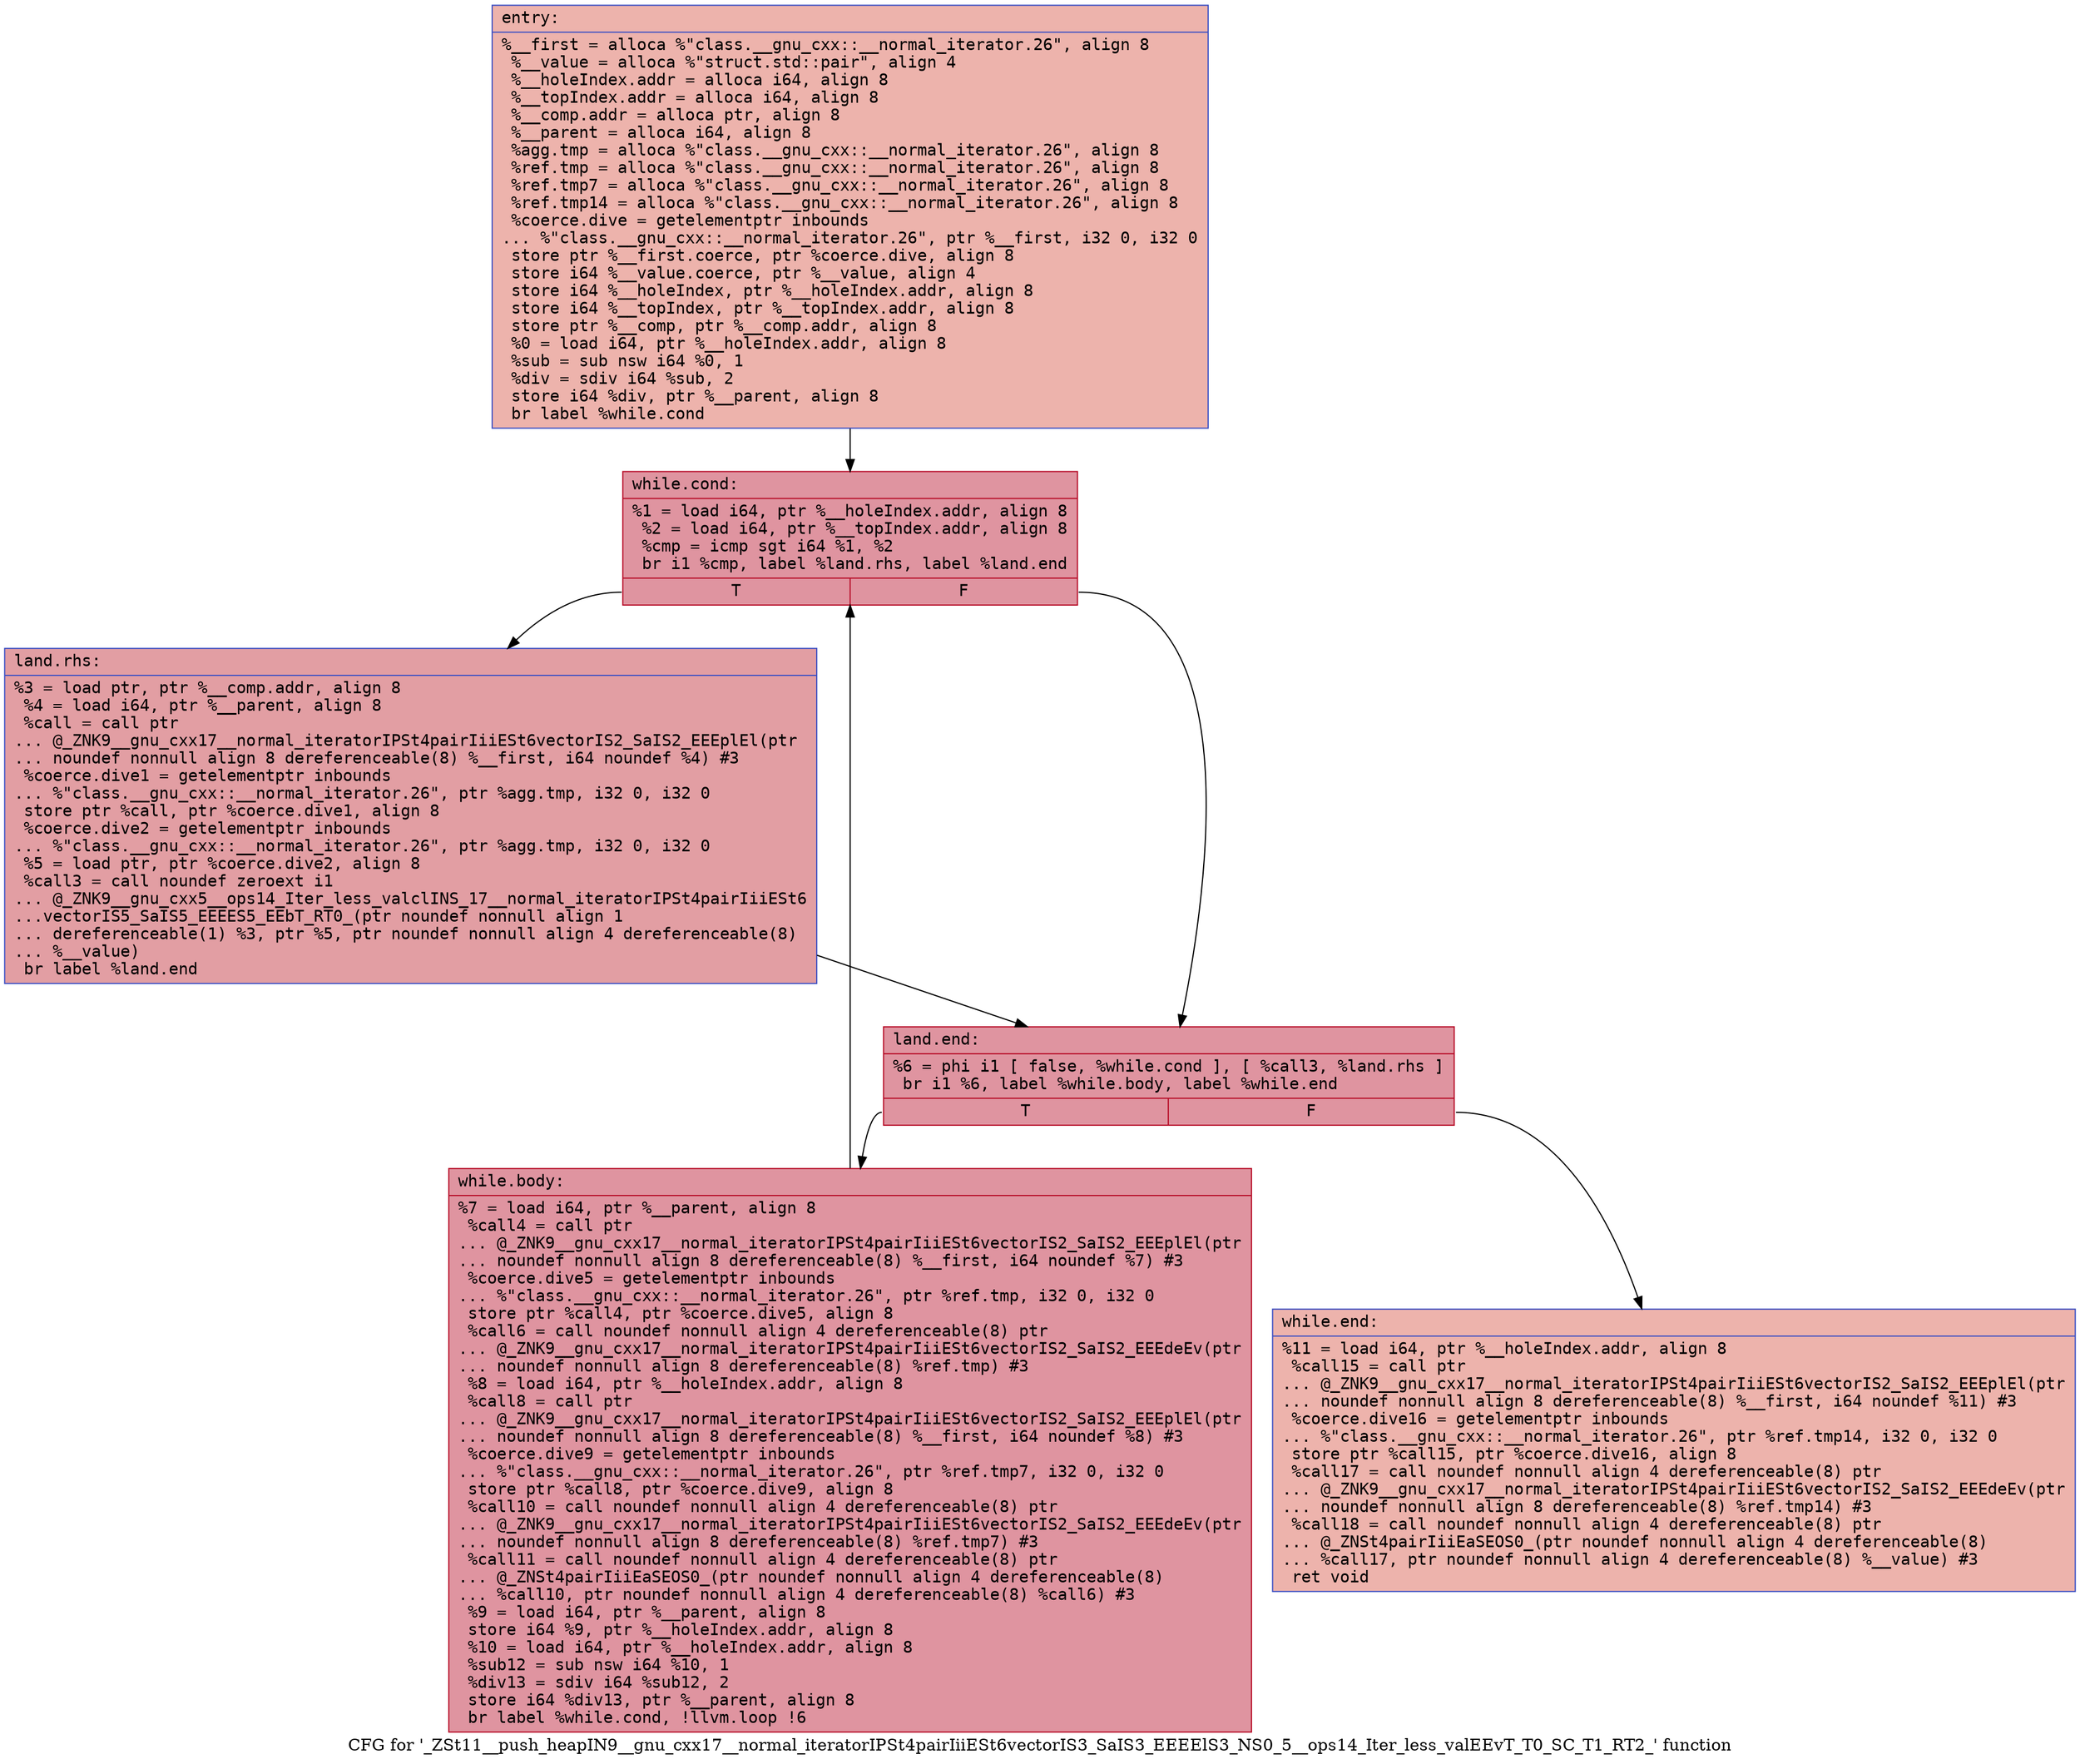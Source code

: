 digraph "CFG for '_ZSt11__push_heapIN9__gnu_cxx17__normal_iteratorIPSt4pairIiiESt6vectorIS3_SaIS3_EEEElS3_NS0_5__ops14_Iter_less_valEEvT_T0_SC_T1_RT2_' function" {
	label="CFG for '_ZSt11__push_heapIN9__gnu_cxx17__normal_iteratorIPSt4pairIiiESt6vectorIS3_SaIS3_EEEElS3_NS0_5__ops14_Iter_less_valEEvT_T0_SC_T1_RT2_' function";

	Node0x56307d74fb80 [shape=record,color="#3d50c3ff", style=filled, fillcolor="#d6524470" fontname="Courier",label="{entry:\l|  %__first = alloca %\"class.__gnu_cxx::__normal_iterator.26\", align 8\l  %__value = alloca %\"struct.std::pair\", align 4\l  %__holeIndex.addr = alloca i64, align 8\l  %__topIndex.addr = alloca i64, align 8\l  %__comp.addr = alloca ptr, align 8\l  %__parent = alloca i64, align 8\l  %agg.tmp = alloca %\"class.__gnu_cxx::__normal_iterator.26\", align 8\l  %ref.tmp = alloca %\"class.__gnu_cxx::__normal_iterator.26\", align 8\l  %ref.tmp7 = alloca %\"class.__gnu_cxx::__normal_iterator.26\", align 8\l  %ref.tmp14 = alloca %\"class.__gnu_cxx::__normal_iterator.26\", align 8\l  %coerce.dive = getelementptr inbounds\l... %\"class.__gnu_cxx::__normal_iterator.26\", ptr %__first, i32 0, i32 0\l  store ptr %__first.coerce, ptr %coerce.dive, align 8\l  store i64 %__value.coerce, ptr %__value, align 4\l  store i64 %__holeIndex, ptr %__holeIndex.addr, align 8\l  store i64 %__topIndex, ptr %__topIndex.addr, align 8\l  store ptr %__comp, ptr %__comp.addr, align 8\l  %0 = load i64, ptr %__holeIndex.addr, align 8\l  %sub = sub nsw i64 %0, 1\l  %div = sdiv i64 %sub, 2\l  store i64 %div, ptr %__parent, align 8\l  br label %while.cond\l}"];
	Node0x56307d74fb80 -> Node0x56307d750cf0[tooltip="entry -> while.cond\nProbability 100.00%" ];
	Node0x56307d750cf0 [shape=record,color="#b70d28ff", style=filled, fillcolor="#b70d2870" fontname="Courier",label="{while.cond:\l|  %1 = load i64, ptr %__holeIndex.addr, align 8\l  %2 = load i64, ptr %__topIndex.addr, align 8\l  %cmp = icmp sgt i64 %1, %2\l  br i1 %cmp, label %land.rhs, label %land.end\l|{<s0>T|<s1>F}}"];
	Node0x56307d750cf0:s0 -> Node0x56307d750f60[tooltip="while.cond -> land.rhs\nProbability 50.00%" ];
	Node0x56307d750cf0:s1 -> Node0x56307d750fb0[tooltip="while.cond -> land.end\nProbability 50.00%" ];
	Node0x56307d750f60 [shape=record,color="#3d50c3ff", style=filled, fillcolor="#be242e70" fontname="Courier",label="{land.rhs:\l|  %3 = load ptr, ptr %__comp.addr, align 8\l  %4 = load i64, ptr %__parent, align 8\l  %call = call ptr\l... @_ZNK9__gnu_cxx17__normal_iteratorIPSt4pairIiiESt6vectorIS2_SaIS2_EEEplEl(ptr\l... noundef nonnull align 8 dereferenceable(8) %__first, i64 noundef %4) #3\l  %coerce.dive1 = getelementptr inbounds\l... %\"class.__gnu_cxx::__normal_iterator.26\", ptr %agg.tmp, i32 0, i32 0\l  store ptr %call, ptr %coerce.dive1, align 8\l  %coerce.dive2 = getelementptr inbounds\l... %\"class.__gnu_cxx::__normal_iterator.26\", ptr %agg.tmp, i32 0, i32 0\l  %5 = load ptr, ptr %coerce.dive2, align 8\l  %call3 = call noundef zeroext i1\l... @_ZNK9__gnu_cxx5__ops14_Iter_less_valclINS_17__normal_iteratorIPSt4pairIiiESt6\l...vectorIS5_SaIS5_EEEES5_EEbT_RT0_(ptr noundef nonnull align 1\l... dereferenceable(1) %3, ptr %5, ptr noundef nonnull align 4 dereferenceable(8)\l... %__value)\l  br label %land.end\l}"];
	Node0x56307d750f60 -> Node0x56307d750fb0[tooltip="land.rhs -> land.end\nProbability 100.00%" ];
	Node0x56307d750fb0 [shape=record,color="#b70d28ff", style=filled, fillcolor="#b70d2870" fontname="Courier",label="{land.end:\l|  %6 = phi i1 [ false, %while.cond ], [ %call3, %land.rhs ]\l  br i1 %6, label %while.body, label %while.end\l|{<s0>T|<s1>F}}"];
	Node0x56307d750fb0:s0 -> Node0x56307d751a40[tooltip="land.end -> while.body\nProbability 96.88%" ];
	Node0x56307d750fb0:s1 -> Node0x56307d751a90[tooltip="land.end -> while.end\nProbability 3.12%" ];
	Node0x56307d751a40 [shape=record,color="#b70d28ff", style=filled, fillcolor="#b70d2870" fontname="Courier",label="{while.body:\l|  %7 = load i64, ptr %__parent, align 8\l  %call4 = call ptr\l... @_ZNK9__gnu_cxx17__normal_iteratorIPSt4pairIiiESt6vectorIS2_SaIS2_EEEplEl(ptr\l... noundef nonnull align 8 dereferenceable(8) %__first, i64 noundef %7) #3\l  %coerce.dive5 = getelementptr inbounds\l... %\"class.__gnu_cxx::__normal_iterator.26\", ptr %ref.tmp, i32 0, i32 0\l  store ptr %call4, ptr %coerce.dive5, align 8\l  %call6 = call noundef nonnull align 4 dereferenceable(8) ptr\l... @_ZNK9__gnu_cxx17__normal_iteratorIPSt4pairIiiESt6vectorIS2_SaIS2_EEEdeEv(ptr\l... noundef nonnull align 8 dereferenceable(8) %ref.tmp) #3\l  %8 = load i64, ptr %__holeIndex.addr, align 8\l  %call8 = call ptr\l... @_ZNK9__gnu_cxx17__normal_iteratorIPSt4pairIiiESt6vectorIS2_SaIS2_EEEplEl(ptr\l... noundef nonnull align 8 dereferenceable(8) %__first, i64 noundef %8) #3\l  %coerce.dive9 = getelementptr inbounds\l... %\"class.__gnu_cxx::__normal_iterator.26\", ptr %ref.tmp7, i32 0, i32 0\l  store ptr %call8, ptr %coerce.dive9, align 8\l  %call10 = call noundef nonnull align 4 dereferenceable(8) ptr\l... @_ZNK9__gnu_cxx17__normal_iteratorIPSt4pairIiiESt6vectorIS2_SaIS2_EEEdeEv(ptr\l... noundef nonnull align 8 dereferenceable(8) %ref.tmp7) #3\l  %call11 = call noundef nonnull align 4 dereferenceable(8) ptr\l... @_ZNSt4pairIiiEaSEOS0_(ptr noundef nonnull align 4 dereferenceable(8)\l... %call10, ptr noundef nonnull align 4 dereferenceable(8) %call6) #3\l  %9 = load i64, ptr %__parent, align 8\l  store i64 %9, ptr %__holeIndex.addr, align 8\l  %10 = load i64, ptr %__holeIndex.addr, align 8\l  %sub12 = sub nsw i64 %10, 1\l  %div13 = sdiv i64 %sub12, 2\l  store i64 %div13, ptr %__parent, align 8\l  br label %while.cond, !llvm.loop !6\l}"];
	Node0x56307d751a40 -> Node0x56307d750cf0[tooltip="while.body -> while.cond\nProbability 100.00%" ];
	Node0x56307d751a90 [shape=record,color="#3d50c3ff", style=filled, fillcolor="#d6524470" fontname="Courier",label="{while.end:\l|  %11 = load i64, ptr %__holeIndex.addr, align 8\l  %call15 = call ptr\l... @_ZNK9__gnu_cxx17__normal_iteratorIPSt4pairIiiESt6vectorIS2_SaIS2_EEEplEl(ptr\l... noundef nonnull align 8 dereferenceable(8) %__first, i64 noundef %11) #3\l  %coerce.dive16 = getelementptr inbounds\l... %\"class.__gnu_cxx::__normal_iterator.26\", ptr %ref.tmp14, i32 0, i32 0\l  store ptr %call15, ptr %coerce.dive16, align 8\l  %call17 = call noundef nonnull align 4 dereferenceable(8) ptr\l... @_ZNK9__gnu_cxx17__normal_iteratorIPSt4pairIiiESt6vectorIS2_SaIS2_EEEdeEv(ptr\l... noundef nonnull align 8 dereferenceable(8) %ref.tmp14) #3\l  %call18 = call noundef nonnull align 4 dereferenceable(8) ptr\l... @_ZNSt4pairIiiEaSEOS0_(ptr noundef nonnull align 4 dereferenceable(8)\l... %call17, ptr noundef nonnull align 4 dereferenceable(8) %__value) #3\l  ret void\l}"];
}

